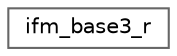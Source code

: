 digraph "Graphical Class Hierarchy"
{
 // LATEX_PDF_SIZE
  bgcolor="transparent";
  edge [fontname=Helvetica,fontsize=10,labelfontname=Helvetica,labelfontsize=10];
  node [fontname=Helvetica,fontsize=10,shape=box,height=0.2,width=0.4];
  rankdir="LR";
  Node0 [id="Node000000",label="ifm_base3_r",height=0.2,width=0.4,color="grey40", fillcolor="white", style="filled",URL="$structifm__base3__r.html",tooltip=" "];
}
